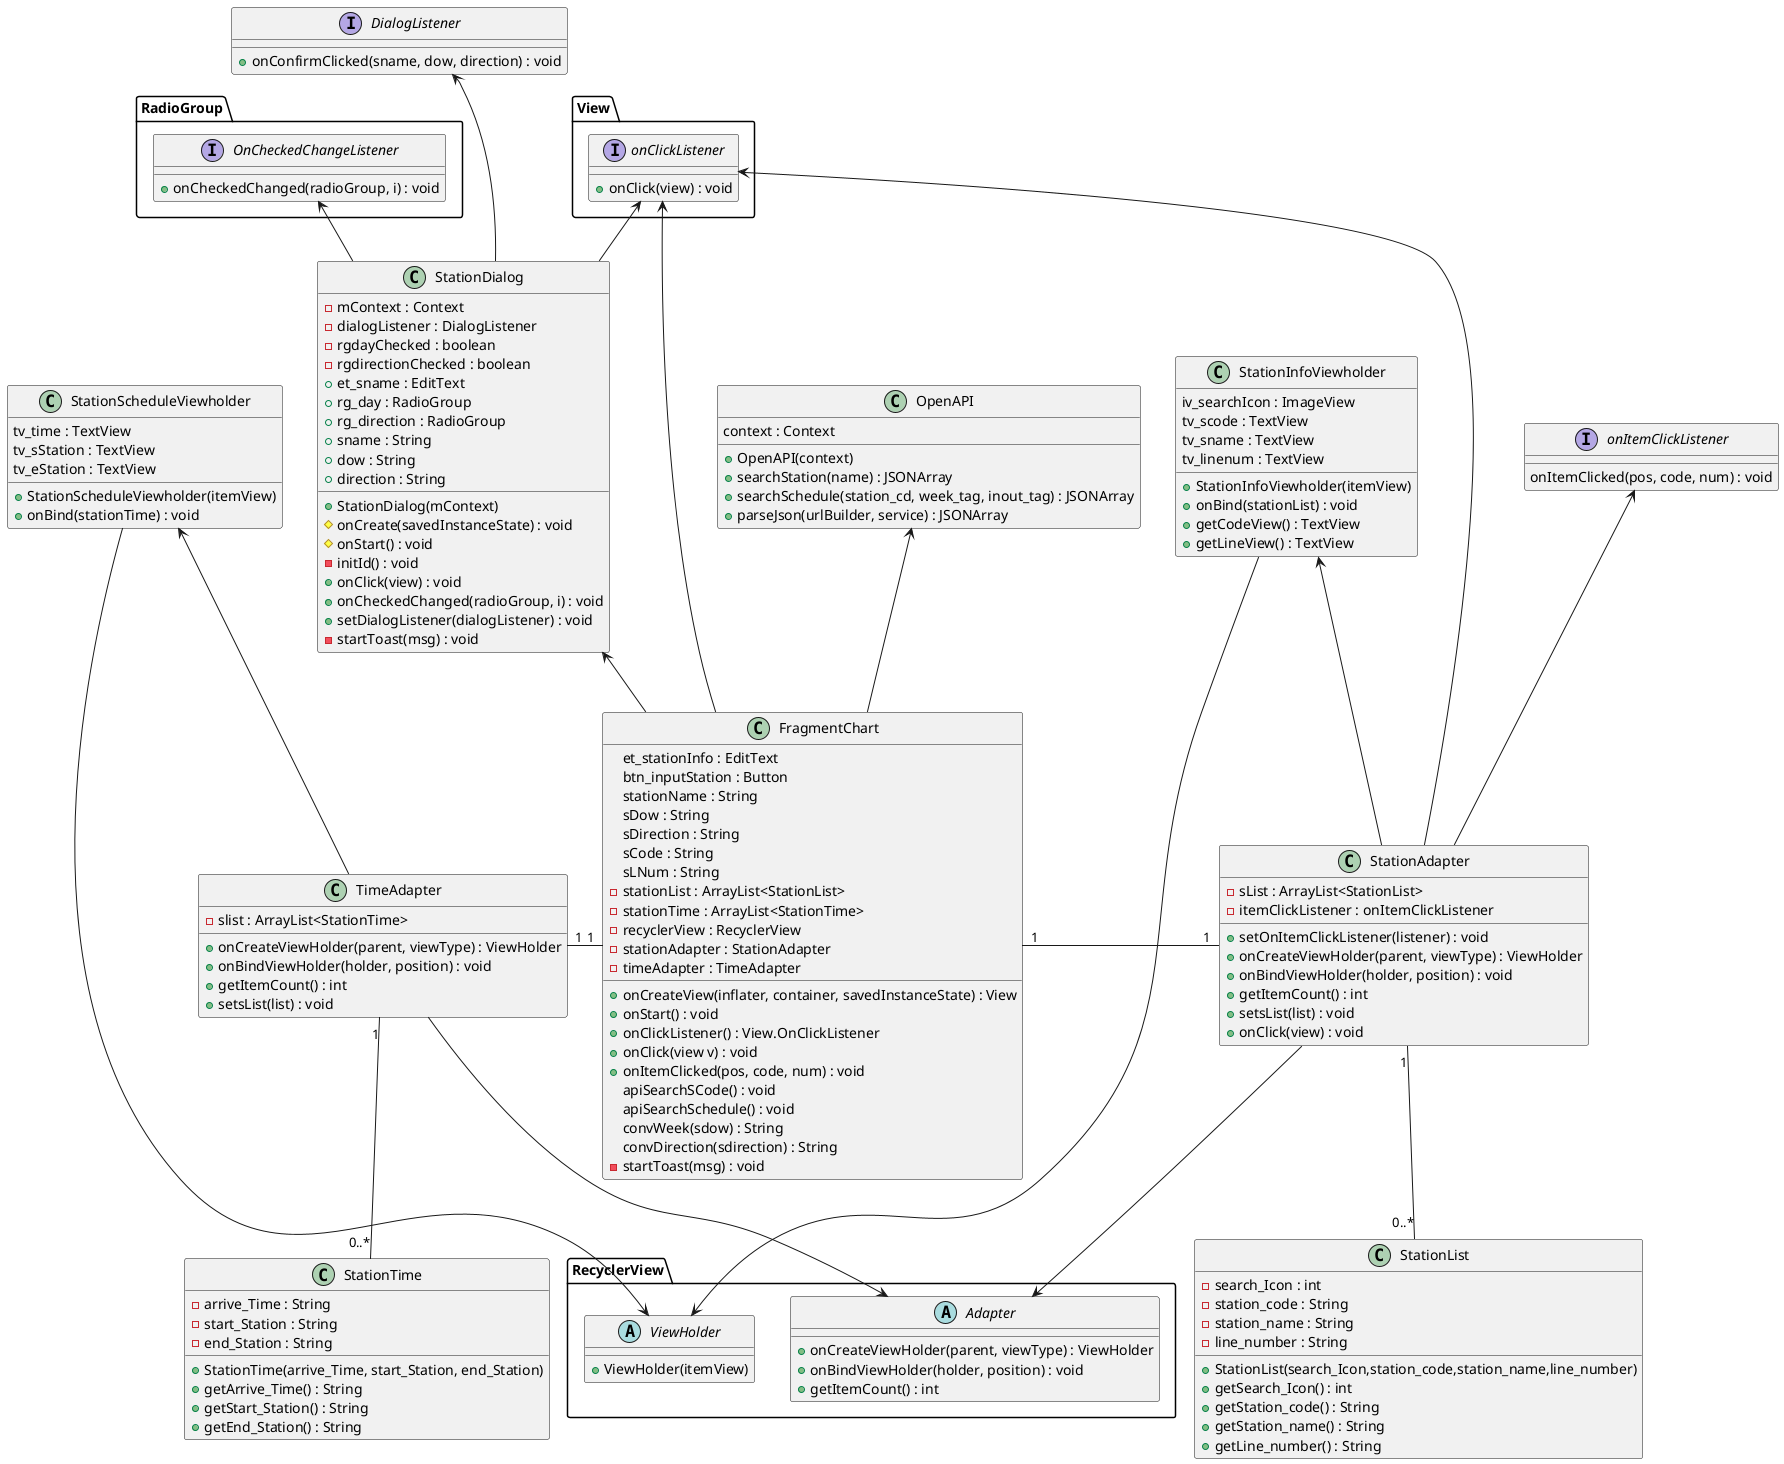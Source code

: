 @startuml
FragmentChart -up-> OpenAPI
StationDialog <-- FragmentChart
StationDialog -up-> View.onClickListener
FragmentChart "1"-right-"1" StationAdapter
FragmentChart -up-> View.onClickListener
FragmentChart "1"-left-"1" TimeAdapter
StationAdapter -up-> View.onClickListener

RecyclerView.Adapter <-up- StationAdapter
RecyclerView.Adapter <-up- TimeAdapter
StationAdapter -up-> StationInfoViewholder
StationAdapter "1"--"0..*" StationList
onItemClickListener <-- StationAdapter

TimeAdapter "1"--"0..*" StationTime
TimeAdapter -up-> StationScheduleViewholder

StationDialog -l-> DialogListener
StationDialog -up-> RadioGroup.OnCheckedChangeListener
DialogListener -[hidden]down-RadioGroup.OnCheckedChangeListener

StationScheduleViewholder -> RecyclerView.ViewHolder
StationInfoViewholder -> RecyclerView.ViewHolder

class FragmentChart {
    et_stationInfo : EditText
    btn_inputStation : Button
    stationName : String
    sDow : String
    sDirection : String
    sCode : String
    sLNum : String
    -stationList : ArrayList<StationList>
    -stationTime : ArrayList<StationTime>
    -recyclerView : RecyclerView
    -stationAdapter : StationAdapter
    -timeAdapter : TimeAdapter

    +onCreateView(inflater, container, savedInstanceState) : View
    +onStart() : void
    +onClickListener() : View.OnClickListener
    +onClick(view v) : void
    +onItemClicked(pos, code, num) : void
    apiSearchSCode() : void
    apiSearchSchedule() : void
    convWeek(sdow) : String
    convDirection(sdirection) : String
    -startToast(msg) : void
}

class StationDialog {
    -mContext : Context
    -dialogListener : DialogListener
    -rgdayChecked : boolean
    -rgdirectionChecked : boolean
    +et_sname : EditText
    +rg_day : RadioGroup
    +rg_direction : RadioGroup
    +sname : String
    +dow : String
    +direction : String

    +StationDialog(mContext)
    #onCreate(savedInstanceState) : void
    #onStart() : void
    -initId() : void
    +onClick(view) : void
    +onCheckedChanged(radioGroup, i) : void
    +setDialogListener(dialogListener) : void
    -startToast(msg) : void
}
interface DialogListener {
    +onConfirmClicked(sname, dow, direction) : void
}
interface RadioGroup.OnCheckedChangeListener {
    +onCheckedChanged(radioGroup, i) : void
}
interface View.onClickListener{
    +onClick(view) : void
}
interface onItemClickListener{
    onItemClicked(pos, code, num) : void
}

namespace RecyclerView {
    abstract class Adapter{
        +onCreateViewHolder(parent, viewType) : ViewHolder
        +onBindViewHolder(holder, position) : void
        +getItemCount() : int
    }
    abstract class ViewHolder{
        +ViewHolder(itemView)
    }
}
class StationAdapter{
    -sList : ArrayList<StationList>
    -itemClickListener : onItemClickListener

    +setOnItemClickListener(listener) : void
    +onCreateViewHolder(parent, viewType) : ViewHolder
    +onBindViewHolder(holder, position) : void
    +getItemCount() : int
    +setsList(list) : void
    +onClick(view) : void
}
class StationInfoViewholder {
    iv_searchIcon : ImageView
    tv_scode : TextView
    tv_sname : TextView
    tv_linenum : TextView

    +StationInfoViewholder(itemView)
    +onBind(stationList) : void
    +getCodeView() : TextView
    +getLineView() : TextView
}
class StationList{

    -search_Icon : int
    -station_code : String
    -station_name : String
    -line_number : String

    +StationList(search_Icon,station_code,station_name,line_number)
    +getSearch_Icon() : int
    +getStation_code() : String
    +getStation_name() : String
    +getLine_number() : String
}

class TimeAdapter{
    -slist : ArrayList<StationTime>

    +onCreateViewHolder(parent, viewType) : ViewHolder
    +onBindViewHolder(holder, position) : void
    +getItemCount() : int
    +setsList(list) : void
}
class StationScheduleViewholder {
    tv_time : TextView
    tv_sStation : TextView
    tv_eStation : TextView

    +StationScheduleViewholder(itemView)
    +onBind(stationTime) : void
}
class StationTime{
    -arrive_Time : String
    -start_Station : String
    -end_Station : String

    +StationTime(arrive_Time, start_Station, end_Station)
    +getArrive_Time() : String
    +getStart_Station() : String
    +getEnd_Station() : String
}

class OpenAPI {
    context : Context

    +OpenAPI(context)
    +searchStation(name) : JSONArray
    +searchSchedule(station_cd, week_tag, inout_tag) : JSONArray
    +parseJson(urlBuilder, service) : JSONArray
}


@enduml